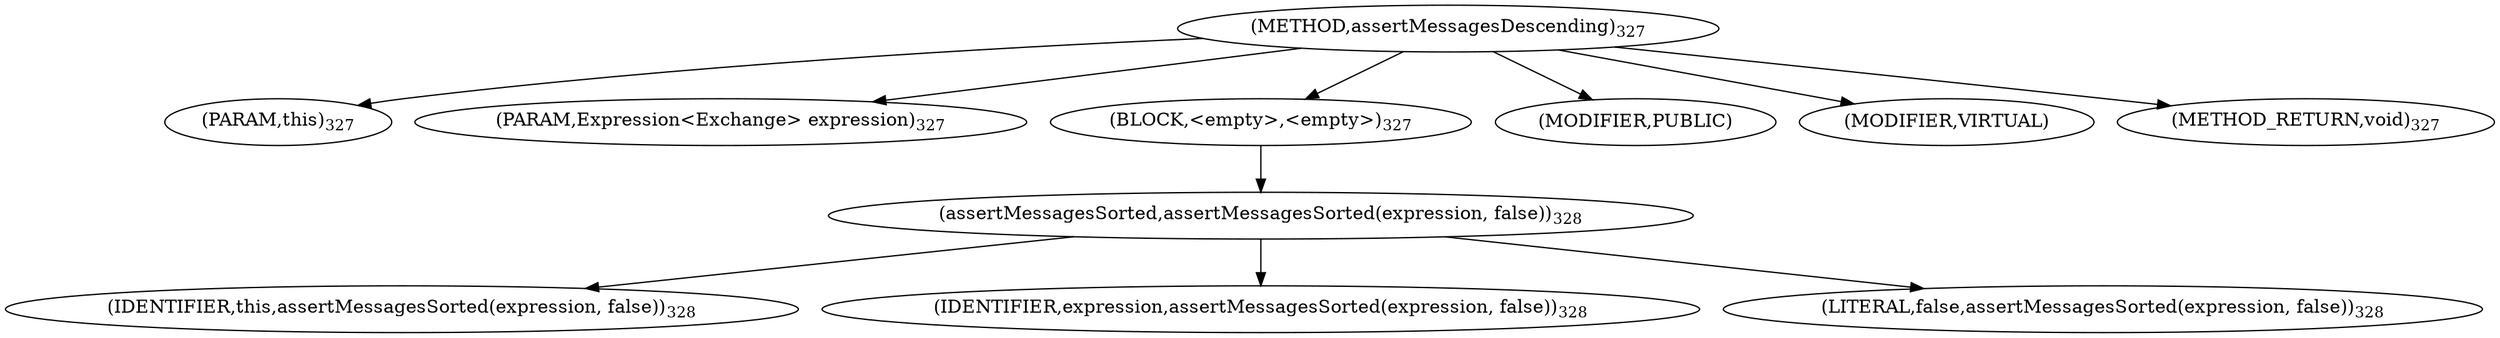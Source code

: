 digraph "assertMessagesDescending" {  
"856" [label = <(METHOD,assertMessagesDescending)<SUB>327</SUB>> ]
"48" [label = <(PARAM,this)<SUB>327</SUB>> ]
"857" [label = <(PARAM,Expression&lt;Exchange&gt; expression)<SUB>327</SUB>> ]
"858" [label = <(BLOCK,&lt;empty&gt;,&lt;empty&gt;)<SUB>327</SUB>> ]
"859" [label = <(assertMessagesSorted,assertMessagesSorted(expression, false))<SUB>328</SUB>> ]
"47" [label = <(IDENTIFIER,this,assertMessagesSorted(expression, false))<SUB>328</SUB>> ]
"860" [label = <(IDENTIFIER,expression,assertMessagesSorted(expression, false))<SUB>328</SUB>> ]
"861" [label = <(LITERAL,false,assertMessagesSorted(expression, false))<SUB>328</SUB>> ]
"862" [label = <(MODIFIER,PUBLIC)> ]
"863" [label = <(MODIFIER,VIRTUAL)> ]
"864" [label = <(METHOD_RETURN,void)<SUB>327</SUB>> ]
  "856" -> "48" 
  "856" -> "857" 
  "856" -> "858" 
  "856" -> "862" 
  "856" -> "863" 
  "856" -> "864" 
  "858" -> "859" 
  "859" -> "47" 
  "859" -> "860" 
  "859" -> "861" 
}
